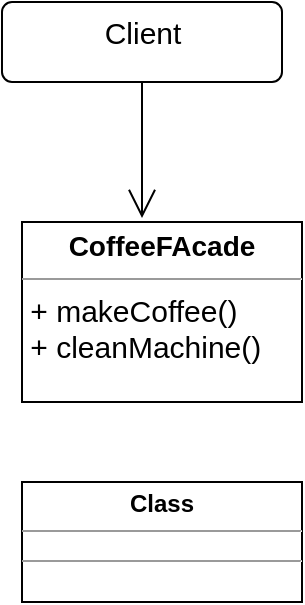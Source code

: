 <mxfile>
    <diagram id="Vkf1kccMHPyQg5MPIpvl" name="Page-1">
        <mxGraphModel dx="820" dy="500" grid="1" gridSize="10" guides="1" tooltips="1" connect="1" arrows="1" fold="1" page="1" pageScale="1" pageWidth="827" pageHeight="1169" math="0" shadow="0">
            <root>
                <mxCell id="0"/>
                <mxCell id="1" parent="0"/>
                <mxCell id="2" value="&lt;font style=&quot;font-size: 15px&quot;&gt;Client&lt;/font&gt;" style="html=1;align=center;verticalAlign=top;rounded=1;absoluteArcSize=1;arcSize=10;dashed=0;" vertex="1" parent="1">
                    <mxGeometry x="190" y="80" width="140" height="40" as="geometry"/>
                </mxCell>
                <mxCell id="3" value="&lt;p style=&quot;margin: 4px 0px 0px ; text-align: center ; font-size: 14px&quot;&gt;&lt;b&gt;&lt;font style=&quot;font-size: 14px&quot;&gt;CoffeeFAcade&lt;/font&gt;&lt;/b&gt;&lt;/p&gt;&lt;hr size=&quot;1&quot; style=&quot;font-size: 14px&quot;&gt;&lt;div style=&quot;height: 2px&quot;&gt;&lt;font style=&quot;font-size: 15px&quot;&gt;&amp;nbsp;+ makeCoffee()&lt;/font&gt;&lt;/div&gt;&lt;div style=&quot;height: 2px&quot;&gt;&lt;font style=&quot;font-size: 15px&quot;&gt;&lt;br&gt;&lt;/font&gt;&lt;/div&gt;&lt;div style=&quot;height: 2px&quot;&gt;&lt;font style=&quot;font-size: 15px&quot;&gt;&lt;br&gt;&lt;/font&gt;&lt;/div&gt;&lt;div style=&quot;height: 2px&quot;&gt;&lt;font style=&quot;font-size: 15px&quot;&gt;&lt;br&gt;&lt;/font&gt;&lt;/div&gt;&lt;div style=&quot;height: 2px&quot;&gt;&lt;font style=&quot;font-size: 15px&quot;&gt;&lt;br&gt;&lt;/font&gt;&lt;/div&gt;&lt;div style=&quot;height: 2px&quot;&gt;&lt;font style=&quot;font-size: 15px&quot;&gt;&lt;br&gt;&lt;/font&gt;&lt;/div&gt;&lt;div style=&quot;height: 2px&quot;&gt;&lt;font style=&quot;font-size: 15px&quot;&gt;&lt;br&gt;&lt;/font&gt;&lt;/div&gt;&lt;div style=&quot;height: 2px&quot;&gt;&lt;font style=&quot;font-size: 15px&quot;&gt;&lt;br&gt;&lt;/font&gt;&lt;/div&gt;&lt;div style=&quot;height: 2px&quot;&gt;&lt;font style=&quot;font-size: 15px&quot;&gt;&lt;br&gt;&lt;/font&gt;&lt;/div&gt;&lt;div style=&quot;height: 2px&quot;&gt;&lt;font style=&quot;font-size: 15px&quot;&gt;&amp;nbsp;+ cleanMachine()&lt;/font&gt;&lt;/div&gt;" style="verticalAlign=top;align=left;overflow=fill;fontSize=12;fontFamily=Helvetica;html=1;" vertex="1" parent="1">
                    <mxGeometry x="200" y="190" width="140" height="90" as="geometry"/>
                </mxCell>
                <mxCell id="5" value="" style="endArrow=open;endFill=1;endSize=12;html=1;exitX=0.5;exitY=1;exitDx=0;exitDy=0;" edge="1" parent="1" source="2">
                    <mxGeometry width="160" relative="1" as="geometry">
                        <mxPoint x="190" y="150" as="sourcePoint"/>
                        <mxPoint x="260" y="188" as="targetPoint"/>
                    </mxGeometry>
                </mxCell>
                <mxCell id="6" value="&lt;p style=&quot;margin:0px;margin-top:4px;text-align:center;&quot;&gt;&lt;b&gt;Class&lt;/b&gt;&lt;/p&gt;&lt;hr size=&quot;1&quot;/&gt;&lt;div style=&quot;height:2px;&quot;&gt;&lt;/div&gt;&lt;hr size=&quot;1&quot;/&gt;&lt;div style=&quot;height:2px;&quot;&gt;&lt;/div&gt;" style="verticalAlign=top;align=left;overflow=fill;fontSize=12;fontFamily=Helvetica;html=1;" vertex="1" parent="1">
                    <mxGeometry x="200" y="320" width="140" height="60" as="geometry"/>
                </mxCell>
            </root>
        </mxGraphModel>
    </diagram>
</mxfile>